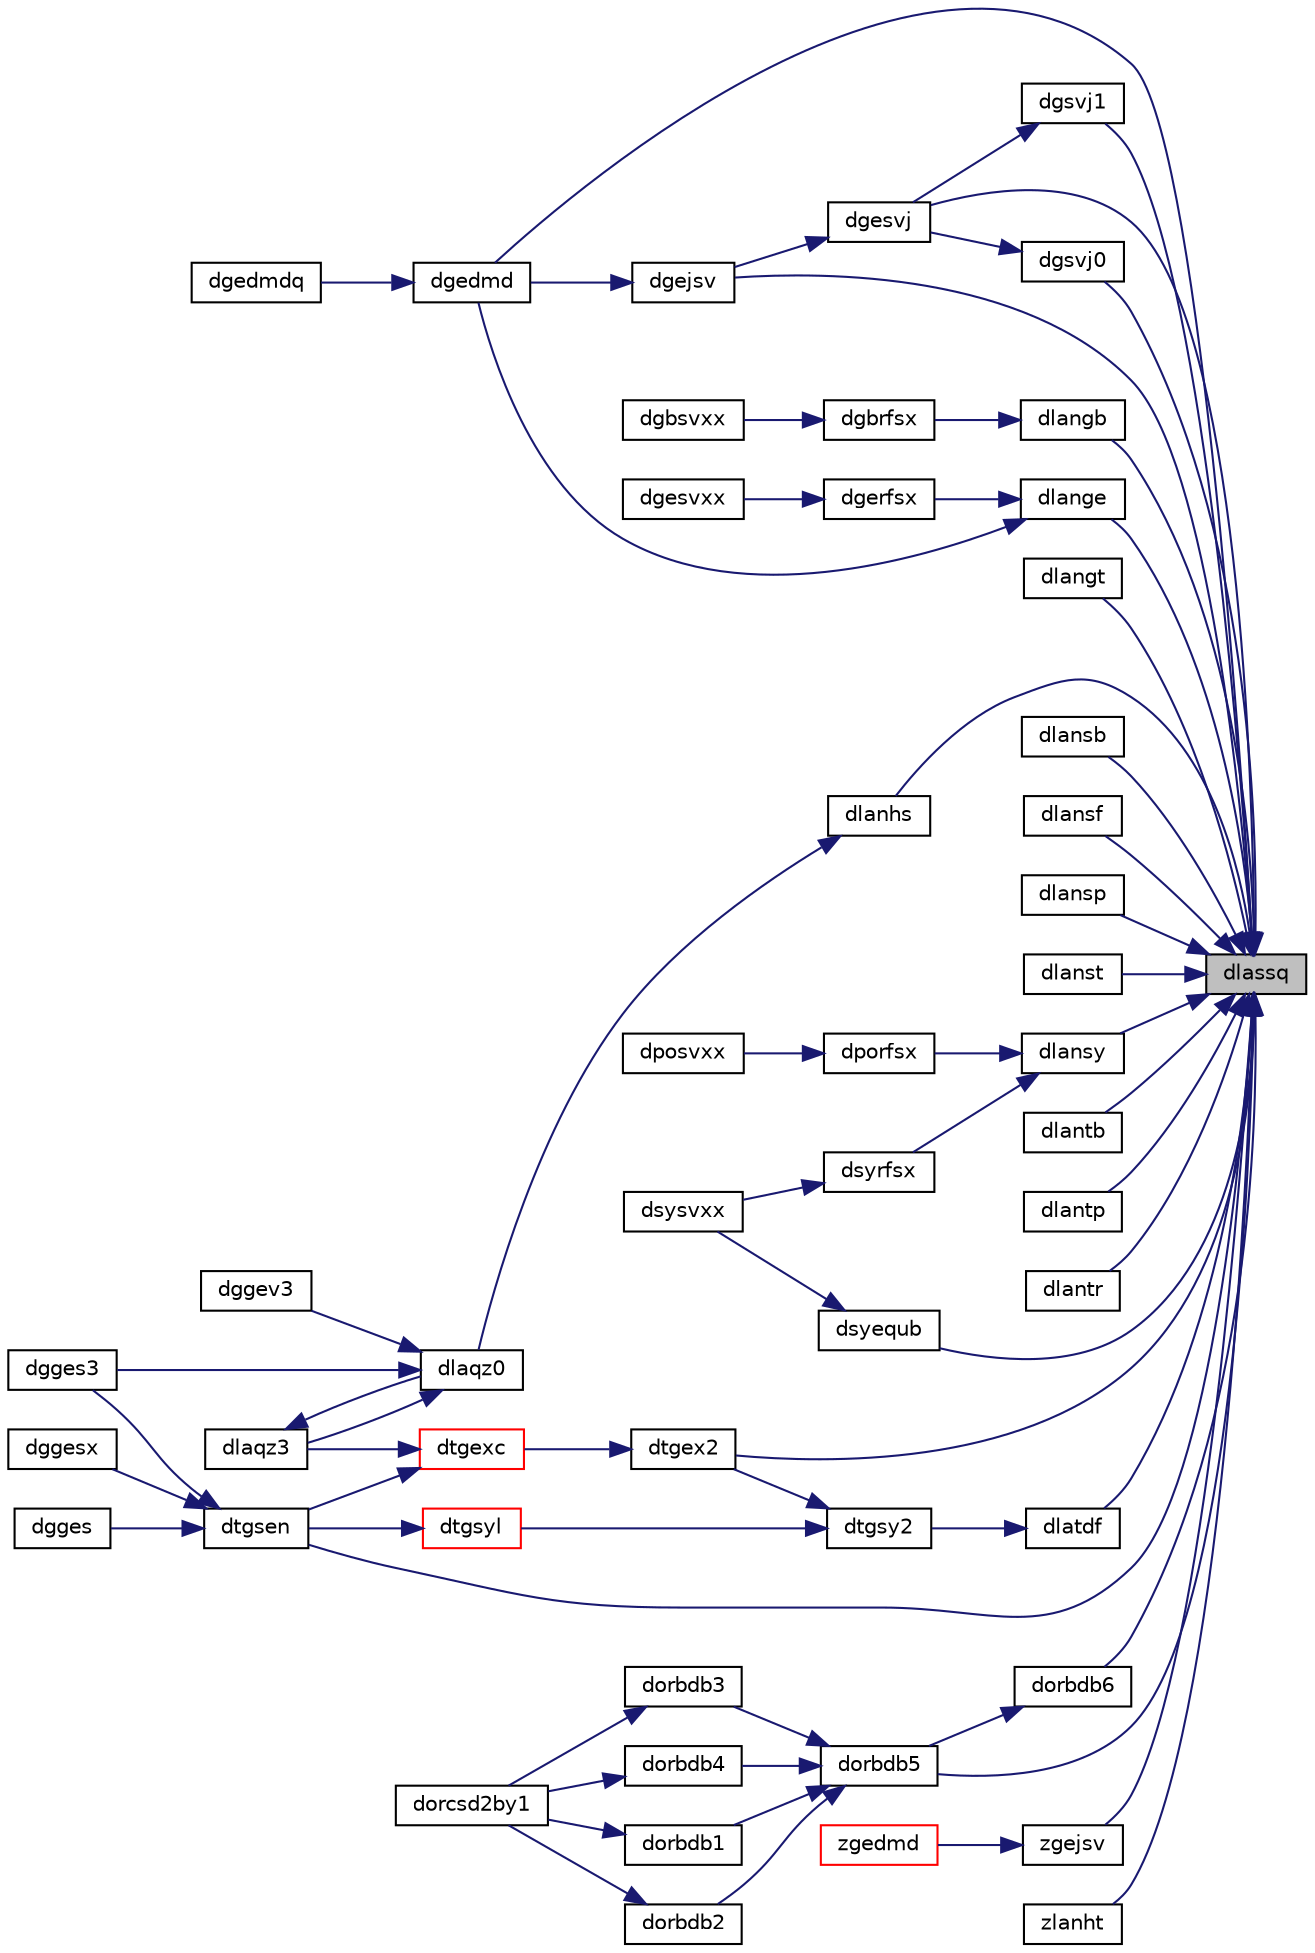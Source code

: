digraph "dlassq"
{
 // LATEX_PDF_SIZE
  edge [fontname="Helvetica",fontsize="10",labelfontname="Helvetica",labelfontsize="10"];
  node [fontname="Helvetica",fontsize="10",shape=record];
  rankdir="RL";
  Node1 [label="dlassq",height=0.2,width=0.4,color="black", fillcolor="grey75", style="filled", fontcolor="black",tooltip="DLASSQ updates a sum of squares represented in scaled form."];
  Node1 -> Node2 [dir="back",color="midnightblue",fontsize="10",style="solid",fontname="Helvetica"];
  Node2 [label="dgedmd",height=0.2,width=0.4,color="black", fillcolor="white", style="filled",URL="$dgedmd_8f90.html#a873ebfba3e94c6200e9f6da79644abb1",tooltip="DGEDMD computes the Dynamic Mode Decomposition (DMD) for a pair of data snapshot matrices."];
  Node2 -> Node3 [dir="back",color="midnightblue",fontsize="10",style="solid",fontname="Helvetica"];
  Node3 [label="dgedmdq",height=0.2,width=0.4,color="black", fillcolor="white", style="filled",URL="$dgedmdq_8f90.html#a6c9d2f77b73a03970b6e05984167644f",tooltip="DGEDMDQ computes the Dynamic Mode Decomposition (DMD) for a pair of data snapshot matrices."];
  Node1 -> Node4 [dir="back",color="midnightblue",fontsize="10",style="solid",fontname="Helvetica"];
  Node4 [label="dgejsv",height=0.2,width=0.4,color="black", fillcolor="white", style="filled",URL="$dgejsv_8f.html#a8767bfcf983f8dc6ef2842029ab25599",tooltip="DGEJSV"];
  Node4 -> Node2 [dir="back",color="midnightblue",fontsize="10",style="solid",fontname="Helvetica"];
  Node1 -> Node5 [dir="back",color="midnightblue",fontsize="10",style="solid",fontname="Helvetica"];
  Node5 [label="dgesvj",height=0.2,width=0.4,color="black", fillcolor="white", style="filled",URL="$dgesvj_8f.html#ac14340a964d1df1b2f4483844a7c0df1",tooltip="DGESVJ"];
  Node5 -> Node4 [dir="back",color="midnightblue",fontsize="10",style="solid",fontname="Helvetica"];
  Node1 -> Node6 [dir="back",color="midnightblue",fontsize="10",style="solid",fontname="Helvetica"];
  Node6 [label="dgsvj0",height=0.2,width=0.4,color="black", fillcolor="white", style="filled",URL="$dgsvj0_8f.html#a8f7c26f84438f90cd00775033ebec3a8",tooltip="DGSVJ0 pre-processor for the routine dgesvj."];
  Node6 -> Node5 [dir="back",color="midnightblue",fontsize="10",style="solid",fontname="Helvetica"];
  Node1 -> Node7 [dir="back",color="midnightblue",fontsize="10",style="solid",fontname="Helvetica"];
  Node7 [label="dgsvj1",height=0.2,width=0.4,color="black", fillcolor="white", style="filled",URL="$dgsvj1_8f.html#ab4abc17f4e1a5322998b6f9e84dd6d6f",tooltip="DGSVJ1 pre-processor for the routine dgesvj, applies Jacobi rotations targeting only particular pivot..."];
  Node7 -> Node5 [dir="back",color="midnightblue",fontsize="10",style="solid",fontname="Helvetica"];
  Node1 -> Node8 [dir="back",color="midnightblue",fontsize="10",style="solid",fontname="Helvetica"];
  Node8 [label="dlangb",height=0.2,width=0.4,color="black", fillcolor="white", style="filled",URL="$dlangb_8f.html#aef2185b66fc7b07324cb1dcb622ea238",tooltip="DLANGB returns the value of the 1-norm, Frobenius norm, infinity-norm, or the largest absolute value ..."];
  Node8 -> Node9 [dir="back",color="midnightblue",fontsize="10",style="solid",fontname="Helvetica"];
  Node9 [label="dgbrfsx",height=0.2,width=0.4,color="black", fillcolor="white", style="filled",URL="$dgbrfsx_8f.html#ab44677451338eb1a966f510ca0a38d1c",tooltip="DGBRFSX"];
  Node9 -> Node10 [dir="back",color="midnightblue",fontsize="10",style="solid",fontname="Helvetica"];
  Node10 [label="dgbsvxx",height=0.2,width=0.4,color="black", fillcolor="white", style="filled",URL="$dgbsvxx_8f.html#a75860f1c9556e1b735418bb8f9329317",tooltip="DGBSVXX computes the solution to system of linear equations A * X = B for GB matrices"];
  Node1 -> Node11 [dir="back",color="midnightblue",fontsize="10",style="solid",fontname="Helvetica"];
  Node11 [label="dlange",height=0.2,width=0.4,color="black", fillcolor="white", style="filled",URL="$dlange_8f.html#aefa80dbd8cd1732740478618b8b622a1",tooltip="DLANGE returns the value of the 1-norm, Frobenius norm, infinity-norm, or the largest absolute value ..."];
  Node11 -> Node2 [dir="back",color="midnightblue",fontsize="10",style="solid",fontname="Helvetica"];
  Node11 -> Node12 [dir="back",color="midnightblue",fontsize="10",style="solid",fontname="Helvetica"];
  Node12 [label="dgerfsx",height=0.2,width=0.4,color="black", fillcolor="white", style="filled",URL="$dgerfsx_8f.html#ae60113eba7a360d9c92cc2b627e0c5d2",tooltip="DGERFSX"];
  Node12 -> Node13 [dir="back",color="midnightblue",fontsize="10",style="solid",fontname="Helvetica"];
  Node13 [label="dgesvxx",height=0.2,width=0.4,color="black", fillcolor="white", style="filled",URL="$dgesvxx_8f.html#a3fed1dc691d07f1e81a049016fe0b67b",tooltip="DGESVXX computes the solution to system of linear equations A * X = B for GE matrices"];
  Node1 -> Node14 [dir="back",color="midnightblue",fontsize="10",style="solid",fontname="Helvetica"];
  Node14 [label="dlangt",height=0.2,width=0.4,color="black", fillcolor="white", style="filled",URL="$dlangt_8f.html#a20390bfb124ffe45b13e41d5bcc95f45",tooltip="DLANGT returns the value of the 1-norm, Frobenius norm, infinity-norm, or the largest absolute value ..."];
  Node1 -> Node15 [dir="back",color="midnightblue",fontsize="10",style="solid",fontname="Helvetica"];
  Node15 [label="dlanhs",height=0.2,width=0.4,color="black", fillcolor="white", style="filled",URL="$dlanhs_8f.html#ab29fb7acb6d53d816856903e9c918242",tooltip="DLANHS returns the value of the 1-norm, Frobenius norm, infinity-norm, or the largest absolute value ..."];
  Node15 -> Node16 [dir="back",color="midnightblue",fontsize="10",style="solid",fontname="Helvetica"];
  Node16 [label="dlaqz0",height=0.2,width=0.4,color="black", fillcolor="white", style="filled",URL="$dlaqz0_8f.html#a64ae394c770b6fbb30c1d6d6727d003c",tooltip="DLAQZ0"];
  Node16 -> Node17 [dir="back",color="midnightblue",fontsize="10",style="solid",fontname="Helvetica"];
  Node17 [label="dgges3",height=0.2,width=0.4,color="black", fillcolor="white", style="filled",URL="$dgges3_8f.html#a3903b5dcbc186bcc5b2db0604331dbb6",tooltip="DGGES3 computes the eigenvalues, the Schur form, and, optionally, the matrix of Schur vectors for GE ..."];
  Node16 -> Node18 [dir="back",color="midnightblue",fontsize="10",style="solid",fontname="Helvetica"];
  Node18 [label="dggev3",height=0.2,width=0.4,color="black", fillcolor="white", style="filled",URL="$dggev3_8f.html#a28d81b96083b18aa21c47e2e6ff59e5a",tooltip="DGGEV3 computes the eigenvalues and, optionally, the left and/or right eigenvectors for GE matrices (..."];
  Node16 -> Node19 [dir="back",color="midnightblue",fontsize="10",style="solid",fontname="Helvetica"];
  Node19 [label="dlaqz3",height=0.2,width=0.4,color="black", fillcolor="white", style="filled",URL="$dlaqz3_8f.html#a9214b3b765a89d0b3fd6a08b6ec56d0f",tooltip="DLAQZ3"];
  Node19 -> Node16 [dir="back",color="midnightblue",fontsize="10",style="solid",fontname="Helvetica"];
  Node1 -> Node20 [dir="back",color="midnightblue",fontsize="10",style="solid",fontname="Helvetica"];
  Node20 [label="dlansb",height=0.2,width=0.4,color="black", fillcolor="white", style="filled",URL="$dlansb_8f.html#abfeff162a9dd30dd471ae166497072b1",tooltip="DLANSB returns the value of the 1-norm, or the Frobenius norm, or the infinity norm,..."];
  Node1 -> Node21 [dir="back",color="midnightblue",fontsize="10",style="solid",fontname="Helvetica"];
  Node21 [label="dlansf",height=0.2,width=0.4,color="black", fillcolor="white", style="filled",URL="$dlansf_8f.html#a7f6acf8def390374d9db491418852a31",tooltip="DLANSF returns the value of the 1-norm, or the Frobenius norm, or the infinity norm,..."];
  Node1 -> Node22 [dir="back",color="midnightblue",fontsize="10",style="solid",fontname="Helvetica"];
  Node22 [label="dlansp",height=0.2,width=0.4,color="black", fillcolor="white", style="filled",URL="$dlansp_8f.html#aae162fb6287043628a9c10d8388fe150",tooltip="DLANSP returns the value of the 1-norm, or the Frobenius norm, or the infinity norm,..."];
  Node1 -> Node23 [dir="back",color="midnightblue",fontsize="10",style="solid",fontname="Helvetica"];
  Node23 [label="dlanst",height=0.2,width=0.4,color="black", fillcolor="white", style="filled",URL="$dlanst_8f.html#a2d199841a9ffcf46d31e13e326d195dc",tooltip="DLANST returns the value of the 1-norm, or the Frobenius norm, or the infinity norm,..."];
  Node1 -> Node24 [dir="back",color="midnightblue",fontsize="10",style="solid",fontname="Helvetica"];
  Node24 [label="dlansy",height=0.2,width=0.4,color="black", fillcolor="white", style="filled",URL="$dlansy_8f.html#a8e0d957efd6f93764d9bc98a7aa1927a",tooltip="DLANSY returns the value of the 1-norm, or the Frobenius norm, or the infinity norm,..."];
  Node24 -> Node25 [dir="back",color="midnightblue",fontsize="10",style="solid",fontname="Helvetica"];
  Node25 [label="dporfsx",height=0.2,width=0.4,color="black", fillcolor="white", style="filled",URL="$dporfsx_8f.html#a4285835f23c2c12a427d63d29251251d",tooltip="DPORFSX"];
  Node25 -> Node26 [dir="back",color="midnightblue",fontsize="10",style="solid",fontname="Helvetica"];
  Node26 [label="dposvxx",height=0.2,width=0.4,color="black", fillcolor="white", style="filled",URL="$dposvxx_8f.html#a423141487077727ec3bc52edd1fccd44",tooltip="DPOSVXX computes the solution to system of linear equations A * X = B for PO matrices"];
  Node24 -> Node27 [dir="back",color="midnightblue",fontsize="10",style="solid",fontname="Helvetica"];
  Node27 [label="dsyrfsx",height=0.2,width=0.4,color="black", fillcolor="white", style="filled",URL="$dsyrfsx_8f.html#a84668c103a35ee6233d8270a17b1ee52",tooltip="DSYRFSX"];
  Node27 -> Node28 [dir="back",color="midnightblue",fontsize="10",style="solid",fontname="Helvetica"];
  Node28 [label="dsysvxx",height=0.2,width=0.4,color="black", fillcolor="white", style="filled",URL="$dsysvxx_8f.html#a1891fac0c928034e0c0396aa3d30f8f3",tooltip="DSYSVXX"];
  Node1 -> Node29 [dir="back",color="midnightblue",fontsize="10",style="solid",fontname="Helvetica"];
  Node29 [label="dlantb",height=0.2,width=0.4,color="black", fillcolor="white", style="filled",URL="$dlantb_8f.html#ade0bc366bd92b104f6c715630425e4e8",tooltip="DLANTB returns the value of the 1-norm, or the Frobenius norm, or the infinity norm,..."];
  Node1 -> Node30 [dir="back",color="midnightblue",fontsize="10",style="solid",fontname="Helvetica"];
  Node30 [label="dlantp",height=0.2,width=0.4,color="black", fillcolor="white", style="filled",URL="$dlantp_8f.html#a3e7a0e049c0748bed7fb5817a0ecb2a6",tooltip="DLANTP returns the value of the 1-norm, or the Frobenius norm, or the infinity norm,..."];
  Node1 -> Node31 [dir="back",color="midnightblue",fontsize="10",style="solid",fontname="Helvetica"];
  Node31 [label="dlantr",height=0.2,width=0.4,color="black", fillcolor="white", style="filled",URL="$dlantr_8f.html#ad9142f99aa1184d5c4d815dad7ec5d21",tooltip="DLANTR returns the value of the 1-norm, or the Frobenius norm, or the infinity norm,..."];
  Node1 -> Node32 [dir="back",color="midnightblue",fontsize="10",style="solid",fontname="Helvetica"];
  Node32 [label="dlatdf",height=0.2,width=0.4,color="black", fillcolor="white", style="filled",URL="$dlatdf_8f.html#a2744c0a54e6012d58fb4eefb75f48c65",tooltip="DLATDF uses the LU factorization of the n-by-n matrix computed by sgetc2 and computes a contribution ..."];
  Node32 -> Node33 [dir="back",color="midnightblue",fontsize="10",style="solid",fontname="Helvetica"];
  Node33 [label="dtgsy2",height=0.2,width=0.4,color="black", fillcolor="white", style="filled",URL="$dtgsy2_8f.html#aa6de4c854b216a9afb2f6d00eaaa3b45",tooltip="DTGSY2 solves the generalized Sylvester equation (unblocked algorithm)."];
  Node33 -> Node34 [dir="back",color="midnightblue",fontsize="10",style="solid",fontname="Helvetica"];
  Node34 [label="dtgex2",height=0.2,width=0.4,color="black", fillcolor="white", style="filled",URL="$dtgex2_8f.html#aa3c93490c68259c80285d72cb61cbd99",tooltip="DTGEX2 swaps adjacent diagonal blocks in an upper (quasi) triangular matrix pair by an orthogonal equ..."];
  Node34 -> Node35 [dir="back",color="midnightblue",fontsize="10",style="solid",fontname="Helvetica"];
  Node35 [label="dtgexc",height=0.2,width=0.4,color="red", fillcolor="white", style="filled",URL="$dtgexc_8f.html#a2510d68d70194719d570cbcfe24b3e74",tooltip="DTGEXC"];
  Node35 -> Node19 [dir="back",color="midnightblue",fontsize="10",style="solid",fontname="Helvetica"];
  Node35 -> Node36 [dir="back",color="midnightblue",fontsize="10",style="solid",fontname="Helvetica"];
  Node36 [label="dtgsen",height=0.2,width=0.4,color="black", fillcolor="white", style="filled",URL="$dtgsen_8f.html#aba8441d4f7374bbcf6c093dbec0b517e",tooltip="DTGSEN"];
  Node36 -> Node37 [dir="back",color="midnightblue",fontsize="10",style="solid",fontname="Helvetica"];
  Node37 [label="dgges",height=0.2,width=0.4,color="black", fillcolor="white", style="filled",URL="$dgges_8f.html#a8637d4b822e19d10327ddcb4235dc08e",tooltip="DGGES computes the eigenvalues, the Schur form, and, optionally, the matrix of Schur vectors for GE m..."];
  Node36 -> Node17 [dir="back",color="midnightblue",fontsize="10",style="solid",fontname="Helvetica"];
  Node36 -> Node38 [dir="back",color="midnightblue",fontsize="10",style="solid",fontname="Helvetica"];
  Node38 [label="dggesx",height=0.2,width=0.4,color="black", fillcolor="white", style="filled",URL="$dggesx_8f.html#a923e1df287c0a880641462ce42607936",tooltip="DGGESX computes the eigenvalues, the Schur form, and, optionally, the matrix of Schur vectors for GE ..."];
  Node33 -> Node41 [dir="back",color="midnightblue",fontsize="10",style="solid",fontname="Helvetica"];
  Node41 [label="dtgsyl",height=0.2,width=0.4,color="red", fillcolor="white", style="filled",URL="$dtgsyl_8f.html#aede855599e61042f57f160f1735d1282",tooltip="DTGSYL"];
  Node41 -> Node36 [dir="back",color="midnightblue",fontsize="10",style="solid",fontname="Helvetica"];
  Node1 -> Node42 [dir="back",color="midnightblue",fontsize="10",style="solid",fontname="Helvetica"];
  Node42 [label="dorbdb5",height=0.2,width=0.4,color="black", fillcolor="white", style="filled",URL="$dorbdb5_8f.html#a2260c74eafdaa0854b18c2b244dc34bb",tooltip="DORBDB5"];
  Node42 -> Node43 [dir="back",color="midnightblue",fontsize="10",style="solid",fontname="Helvetica"];
  Node43 [label="dorbdb1",height=0.2,width=0.4,color="black", fillcolor="white", style="filled",URL="$dorbdb1_8f.html#aee477a72f6dab0750af1848d69dd778f",tooltip="DORBDB1"];
  Node43 -> Node44 [dir="back",color="midnightblue",fontsize="10",style="solid",fontname="Helvetica"];
  Node44 [label="dorcsd2by1",height=0.2,width=0.4,color="black", fillcolor="white", style="filled",URL="$dorcsd2by1_8f.html#ae1a7eecbb70baaeb096a481052750f63",tooltip="DORCSD2BY1"];
  Node42 -> Node45 [dir="back",color="midnightblue",fontsize="10",style="solid",fontname="Helvetica"];
  Node45 [label="dorbdb2",height=0.2,width=0.4,color="black", fillcolor="white", style="filled",URL="$dorbdb2_8f.html#a9febc8d8fd222f5e37362bf2203a01fa",tooltip="DORBDB2"];
  Node45 -> Node44 [dir="back",color="midnightblue",fontsize="10",style="solid",fontname="Helvetica"];
  Node42 -> Node46 [dir="back",color="midnightblue",fontsize="10",style="solid",fontname="Helvetica"];
  Node46 [label="dorbdb3",height=0.2,width=0.4,color="black", fillcolor="white", style="filled",URL="$dorbdb3_8f.html#a5d6757aa3301d93a64e734114510da2a",tooltip="DORBDB3"];
  Node46 -> Node44 [dir="back",color="midnightblue",fontsize="10",style="solid",fontname="Helvetica"];
  Node42 -> Node47 [dir="back",color="midnightblue",fontsize="10",style="solid",fontname="Helvetica"];
  Node47 [label="dorbdb4",height=0.2,width=0.4,color="black", fillcolor="white", style="filled",URL="$dorbdb4_8f.html#aa0e7502d397f098169595d832bddd54c",tooltip="DORBDB4"];
  Node47 -> Node44 [dir="back",color="midnightblue",fontsize="10",style="solid",fontname="Helvetica"];
  Node1 -> Node48 [dir="back",color="midnightblue",fontsize="10",style="solid",fontname="Helvetica"];
  Node48 [label="dorbdb6",height=0.2,width=0.4,color="black", fillcolor="white", style="filled",URL="$dorbdb6_8f.html#a4edba292f00e3168939e19491697066a",tooltip="DORBDB6"];
  Node48 -> Node42 [dir="back",color="midnightblue",fontsize="10",style="solid",fontname="Helvetica"];
  Node1 -> Node49 [dir="back",color="midnightblue",fontsize="10",style="solid",fontname="Helvetica"];
  Node49 [label="dsyequb",height=0.2,width=0.4,color="black", fillcolor="white", style="filled",URL="$dsyequb_8f.html#a9918f2fce465d784f2afea2aad1293f0",tooltip="DSYEQUB"];
  Node49 -> Node28 [dir="back",color="midnightblue",fontsize="10",style="solid",fontname="Helvetica"];
  Node1 -> Node34 [dir="back",color="midnightblue",fontsize="10",style="solid",fontname="Helvetica"];
  Node1 -> Node36 [dir="back",color="midnightblue",fontsize="10",style="solid",fontname="Helvetica"];
  Node1 -> Node50 [dir="back",color="midnightblue",fontsize="10",style="solid",fontname="Helvetica"];
  Node50 [label="zgejsv",height=0.2,width=0.4,color="black", fillcolor="white", style="filled",URL="$zgejsv_8f.html#a3f8a01747e82e013b3057d4c6c9bbbd4",tooltip="ZGEJSV"];
  Node50 -> Node51 [dir="back",color="midnightblue",fontsize="10",style="solid",fontname="Helvetica"];
  Node51 [label="zgedmd",height=0.2,width=0.4,color="red", fillcolor="white", style="filled",URL="$zgedmd_8f90.html#a09cef60be58f076072bb592bd1223dec",tooltip="ZGEDMD computes the Dynamic Mode Decomposition (DMD) for a pair of data snapshot matrices."];
  Node1 -> Node53 [dir="back",color="midnightblue",fontsize="10",style="solid",fontname="Helvetica"];
  Node53 [label="zlanht",height=0.2,width=0.4,color="black", fillcolor="white", style="filled",URL="$zlanht_8f.html#ac7af53b6b33bda5020c815ea9e4ff79e",tooltip="ZLANHT returns the value of the 1-norm, or the Frobenius norm, or the infinity norm,..."];
}
